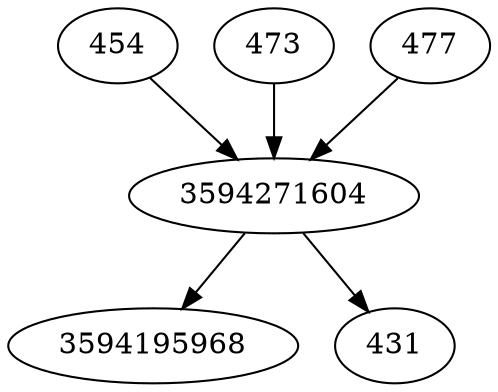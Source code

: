 strict digraph  {
3594195968;
454;
431;
3594271604;
473;
477;
454 -> 3594271604;
3594271604 -> 431;
3594271604 -> 3594195968;
473 -> 3594271604;
477 -> 3594271604;
}
